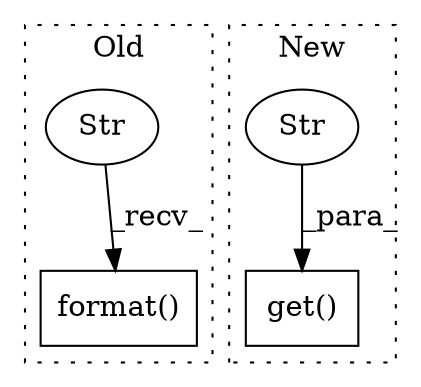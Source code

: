 digraph G {
subgraph cluster0 {
1 [label="format()" a="75" s="4012,4046" l="30,1" shape="box"];
4 [label="Str" a="66" s="4012" l="22" shape="ellipse"];
label = "Old";
style="dotted";
}
subgraph cluster1 {
2 [label="get()" a="75" s="4402,4424" l="8,1" shape="box"];
3 [label="Str" a="66" s="4410" l="14" shape="ellipse"];
label = "New";
style="dotted";
}
3 -> 2 [label="_para_"];
4 -> 1 [label="_recv_"];
}